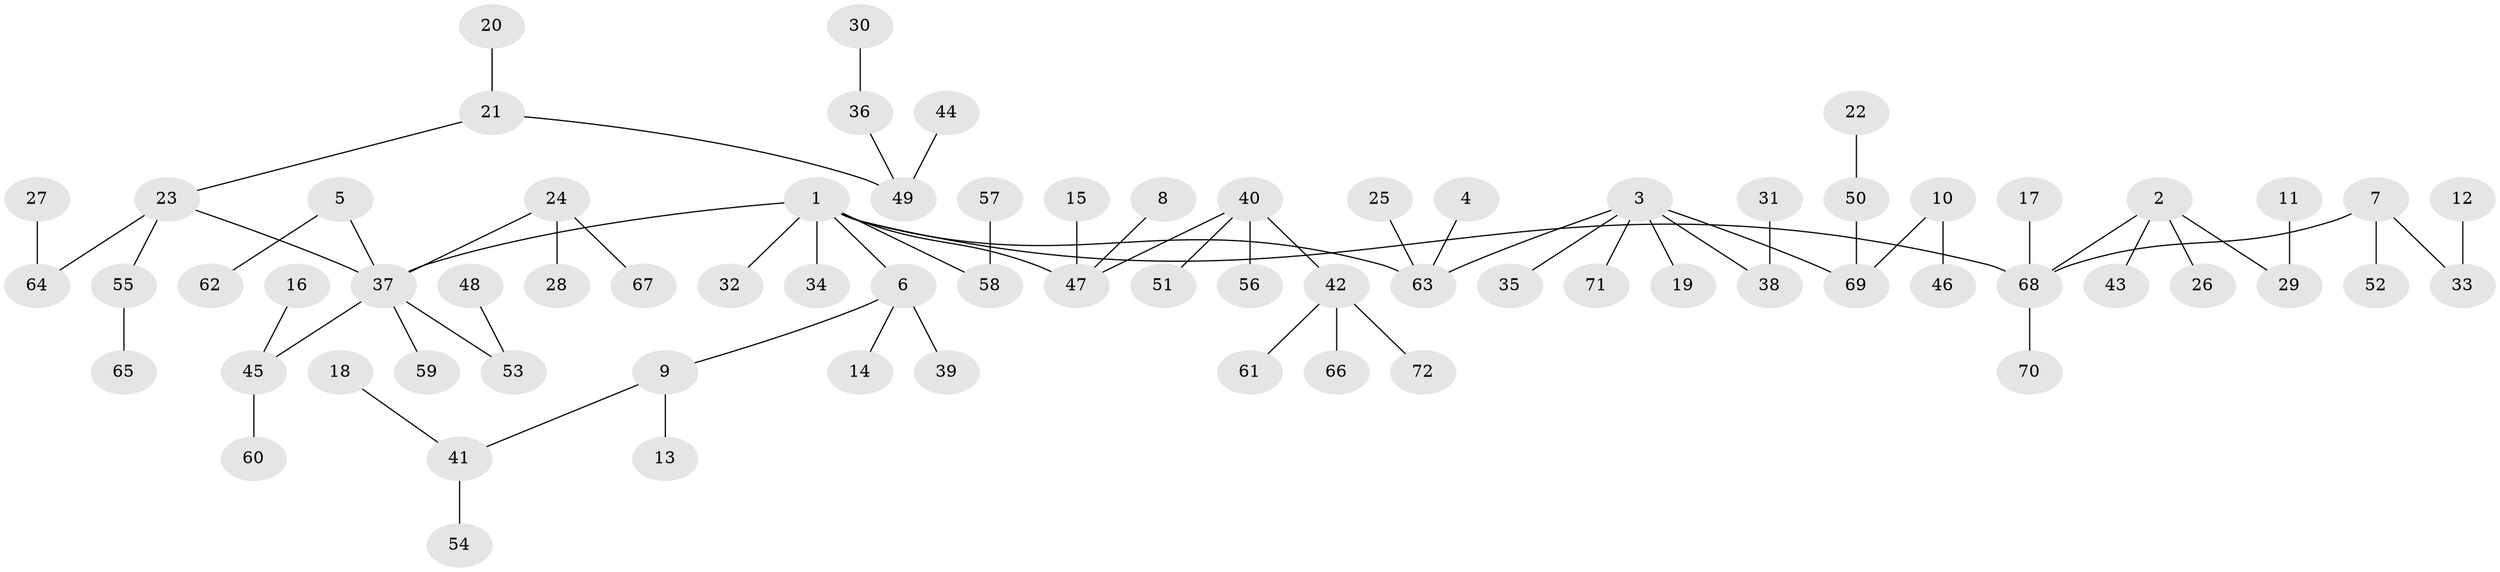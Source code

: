 // original degree distribution, {5: 0.055944055944055944, 7: 0.013986013986013986, 3: 0.15384615384615385, 4: 0.027972027972027972, 6: 0.013986013986013986, 2: 0.21678321678321677, 1: 0.5174825174825175}
// Generated by graph-tools (version 1.1) at 2025/26/03/09/25 03:26:23]
// undirected, 72 vertices, 71 edges
graph export_dot {
graph [start="1"]
  node [color=gray90,style=filled];
  1;
  2;
  3;
  4;
  5;
  6;
  7;
  8;
  9;
  10;
  11;
  12;
  13;
  14;
  15;
  16;
  17;
  18;
  19;
  20;
  21;
  22;
  23;
  24;
  25;
  26;
  27;
  28;
  29;
  30;
  31;
  32;
  33;
  34;
  35;
  36;
  37;
  38;
  39;
  40;
  41;
  42;
  43;
  44;
  45;
  46;
  47;
  48;
  49;
  50;
  51;
  52;
  53;
  54;
  55;
  56;
  57;
  58;
  59;
  60;
  61;
  62;
  63;
  64;
  65;
  66;
  67;
  68;
  69;
  70;
  71;
  72;
  1 -- 6 [weight=1.0];
  1 -- 32 [weight=1.0];
  1 -- 34 [weight=1.0];
  1 -- 37 [weight=1.0];
  1 -- 47 [weight=1.0];
  1 -- 58 [weight=1.0];
  1 -- 63 [weight=1.0];
  1 -- 68 [weight=1.0];
  2 -- 26 [weight=1.0];
  2 -- 29 [weight=1.0];
  2 -- 43 [weight=1.0];
  2 -- 68 [weight=1.0];
  3 -- 19 [weight=1.0];
  3 -- 35 [weight=1.0];
  3 -- 38 [weight=1.0];
  3 -- 63 [weight=1.0];
  3 -- 69 [weight=1.0];
  3 -- 71 [weight=1.0];
  4 -- 63 [weight=1.0];
  5 -- 37 [weight=1.0];
  5 -- 62 [weight=1.0];
  6 -- 9 [weight=1.0];
  6 -- 14 [weight=1.0];
  6 -- 39 [weight=1.0];
  7 -- 33 [weight=1.0];
  7 -- 52 [weight=1.0];
  7 -- 68 [weight=1.0];
  8 -- 47 [weight=1.0];
  9 -- 13 [weight=1.0];
  9 -- 41 [weight=1.0];
  10 -- 46 [weight=1.0];
  10 -- 69 [weight=1.0];
  11 -- 29 [weight=1.0];
  12 -- 33 [weight=1.0];
  15 -- 47 [weight=1.0];
  16 -- 45 [weight=1.0];
  17 -- 68 [weight=1.0];
  18 -- 41 [weight=1.0];
  20 -- 21 [weight=1.0];
  21 -- 23 [weight=1.0];
  21 -- 49 [weight=1.0];
  22 -- 50 [weight=1.0];
  23 -- 37 [weight=1.0];
  23 -- 55 [weight=1.0];
  23 -- 64 [weight=1.0];
  24 -- 28 [weight=1.0];
  24 -- 37 [weight=1.0];
  24 -- 67 [weight=1.0];
  25 -- 63 [weight=1.0];
  27 -- 64 [weight=1.0];
  30 -- 36 [weight=1.0];
  31 -- 38 [weight=1.0];
  36 -- 49 [weight=1.0];
  37 -- 45 [weight=1.0];
  37 -- 53 [weight=1.0];
  37 -- 59 [weight=1.0];
  40 -- 42 [weight=1.0];
  40 -- 47 [weight=1.0];
  40 -- 51 [weight=1.0];
  40 -- 56 [weight=1.0];
  41 -- 54 [weight=1.0];
  42 -- 61 [weight=1.0];
  42 -- 66 [weight=1.0];
  42 -- 72 [weight=1.0];
  44 -- 49 [weight=1.0];
  45 -- 60 [weight=1.0];
  48 -- 53 [weight=1.0];
  50 -- 69 [weight=1.0];
  55 -- 65 [weight=1.0];
  57 -- 58 [weight=1.0];
  68 -- 70 [weight=1.0];
}
